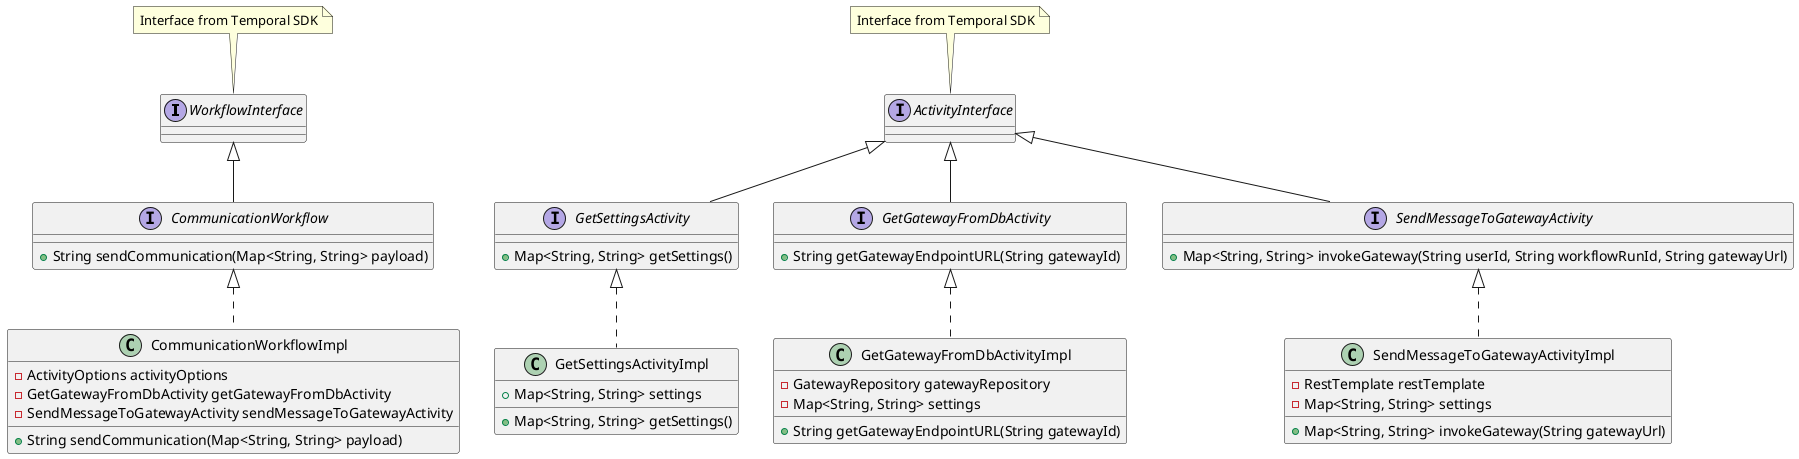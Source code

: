 @startuml WorkflowClassDiagram

interface WorkflowInterface {
}

interface ActivityInterface {
}

note top of WorkflowInterface
    Interface from Temporal SDK
end note

note top of ActivityInterface
    Interface from Temporal SDK
end note


interface CommunicationWorkflow extends WorkflowInterface {
    + String sendCommunication(Map<String, String> payload)
}

class CommunicationWorkflowImpl implements CommunicationWorkflow{
    - ActivityOptions activityOptions
    - GetGatewayFromDbActivity getGatewayFromDbActivity
    - SendMessageToGatewayActivity sendMessageToGatewayActivity
    + String sendCommunication(Map<String, String> payload)

}

interface GetSettingsActivity extends ActivityInterface{
    + Map<String, String> getSettings()
}

class GetSettingsActivityImpl implements GetSettingsActivity {
    + Map<String, String> settings
    + Map<String, String> getSettings()
}


interface GetGatewayFromDbActivity extends ActivityInterface{
    + String getGatewayEndpointURL(String gatewayId)
}

class GetGatewayFromDbActivityImpl implements GetGatewayFromDbActivity{
    - GatewayRepository gatewayRepository
    - Map<String, String> settings
    + String getGatewayEndpointURL(String gatewayId)
}

interface SendMessageToGatewayActivity extends ActivityInterface {
    + Map<String, String> invokeGateway(String userId, String workflowRunId, String gatewayUrl)
}

class SendMessageToGatewayActivityImpl implements SendMessageToGatewayActivity {
    - RestTemplate restTemplate
    - Map<String, String> settings
    + Map<String, String> invokeGateway(String gatewayUrl)
}



@enduml
